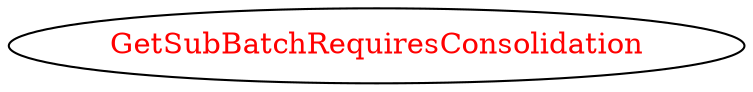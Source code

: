 digraph dependencyGraph {
 concentrate=true;
 ranksep="2.0";
 rankdir="LR"; 
 splines="ortho";
"GetSubBatchRequiresConsolidation" [fontcolor="red"];
}